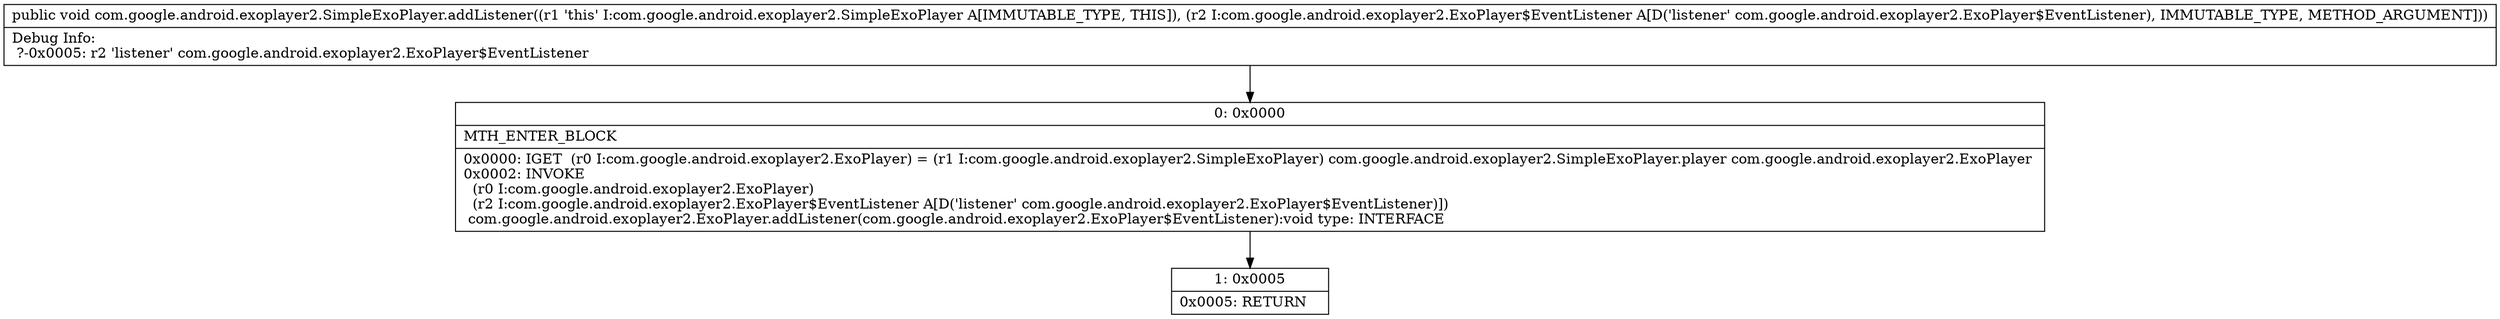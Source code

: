 digraph "CFG forcom.google.android.exoplayer2.SimpleExoPlayer.addListener(Lcom\/google\/android\/exoplayer2\/ExoPlayer$EventListener;)V" {
Node_0 [shape=record,label="{0\:\ 0x0000|MTH_ENTER_BLOCK\l|0x0000: IGET  (r0 I:com.google.android.exoplayer2.ExoPlayer) = (r1 I:com.google.android.exoplayer2.SimpleExoPlayer) com.google.android.exoplayer2.SimpleExoPlayer.player com.google.android.exoplayer2.ExoPlayer \l0x0002: INVOKE  \l  (r0 I:com.google.android.exoplayer2.ExoPlayer)\l  (r2 I:com.google.android.exoplayer2.ExoPlayer$EventListener A[D('listener' com.google.android.exoplayer2.ExoPlayer$EventListener)])\l com.google.android.exoplayer2.ExoPlayer.addListener(com.google.android.exoplayer2.ExoPlayer$EventListener):void type: INTERFACE \l}"];
Node_1 [shape=record,label="{1\:\ 0x0005|0x0005: RETURN   \l}"];
MethodNode[shape=record,label="{public void com.google.android.exoplayer2.SimpleExoPlayer.addListener((r1 'this' I:com.google.android.exoplayer2.SimpleExoPlayer A[IMMUTABLE_TYPE, THIS]), (r2 I:com.google.android.exoplayer2.ExoPlayer$EventListener A[D('listener' com.google.android.exoplayer2.ExoPlayer$EventListener), IMMUTABLE_TYPE, METHOD_ARGUMENT]))  | Debug Info:\l  ?\-0x0005: r2 'listener' com.google.android.exoplayer2.ExoPlayer$EventListener\l}"];
MethodNode -> Node_0;
Node_0 -> Node_1;
}

